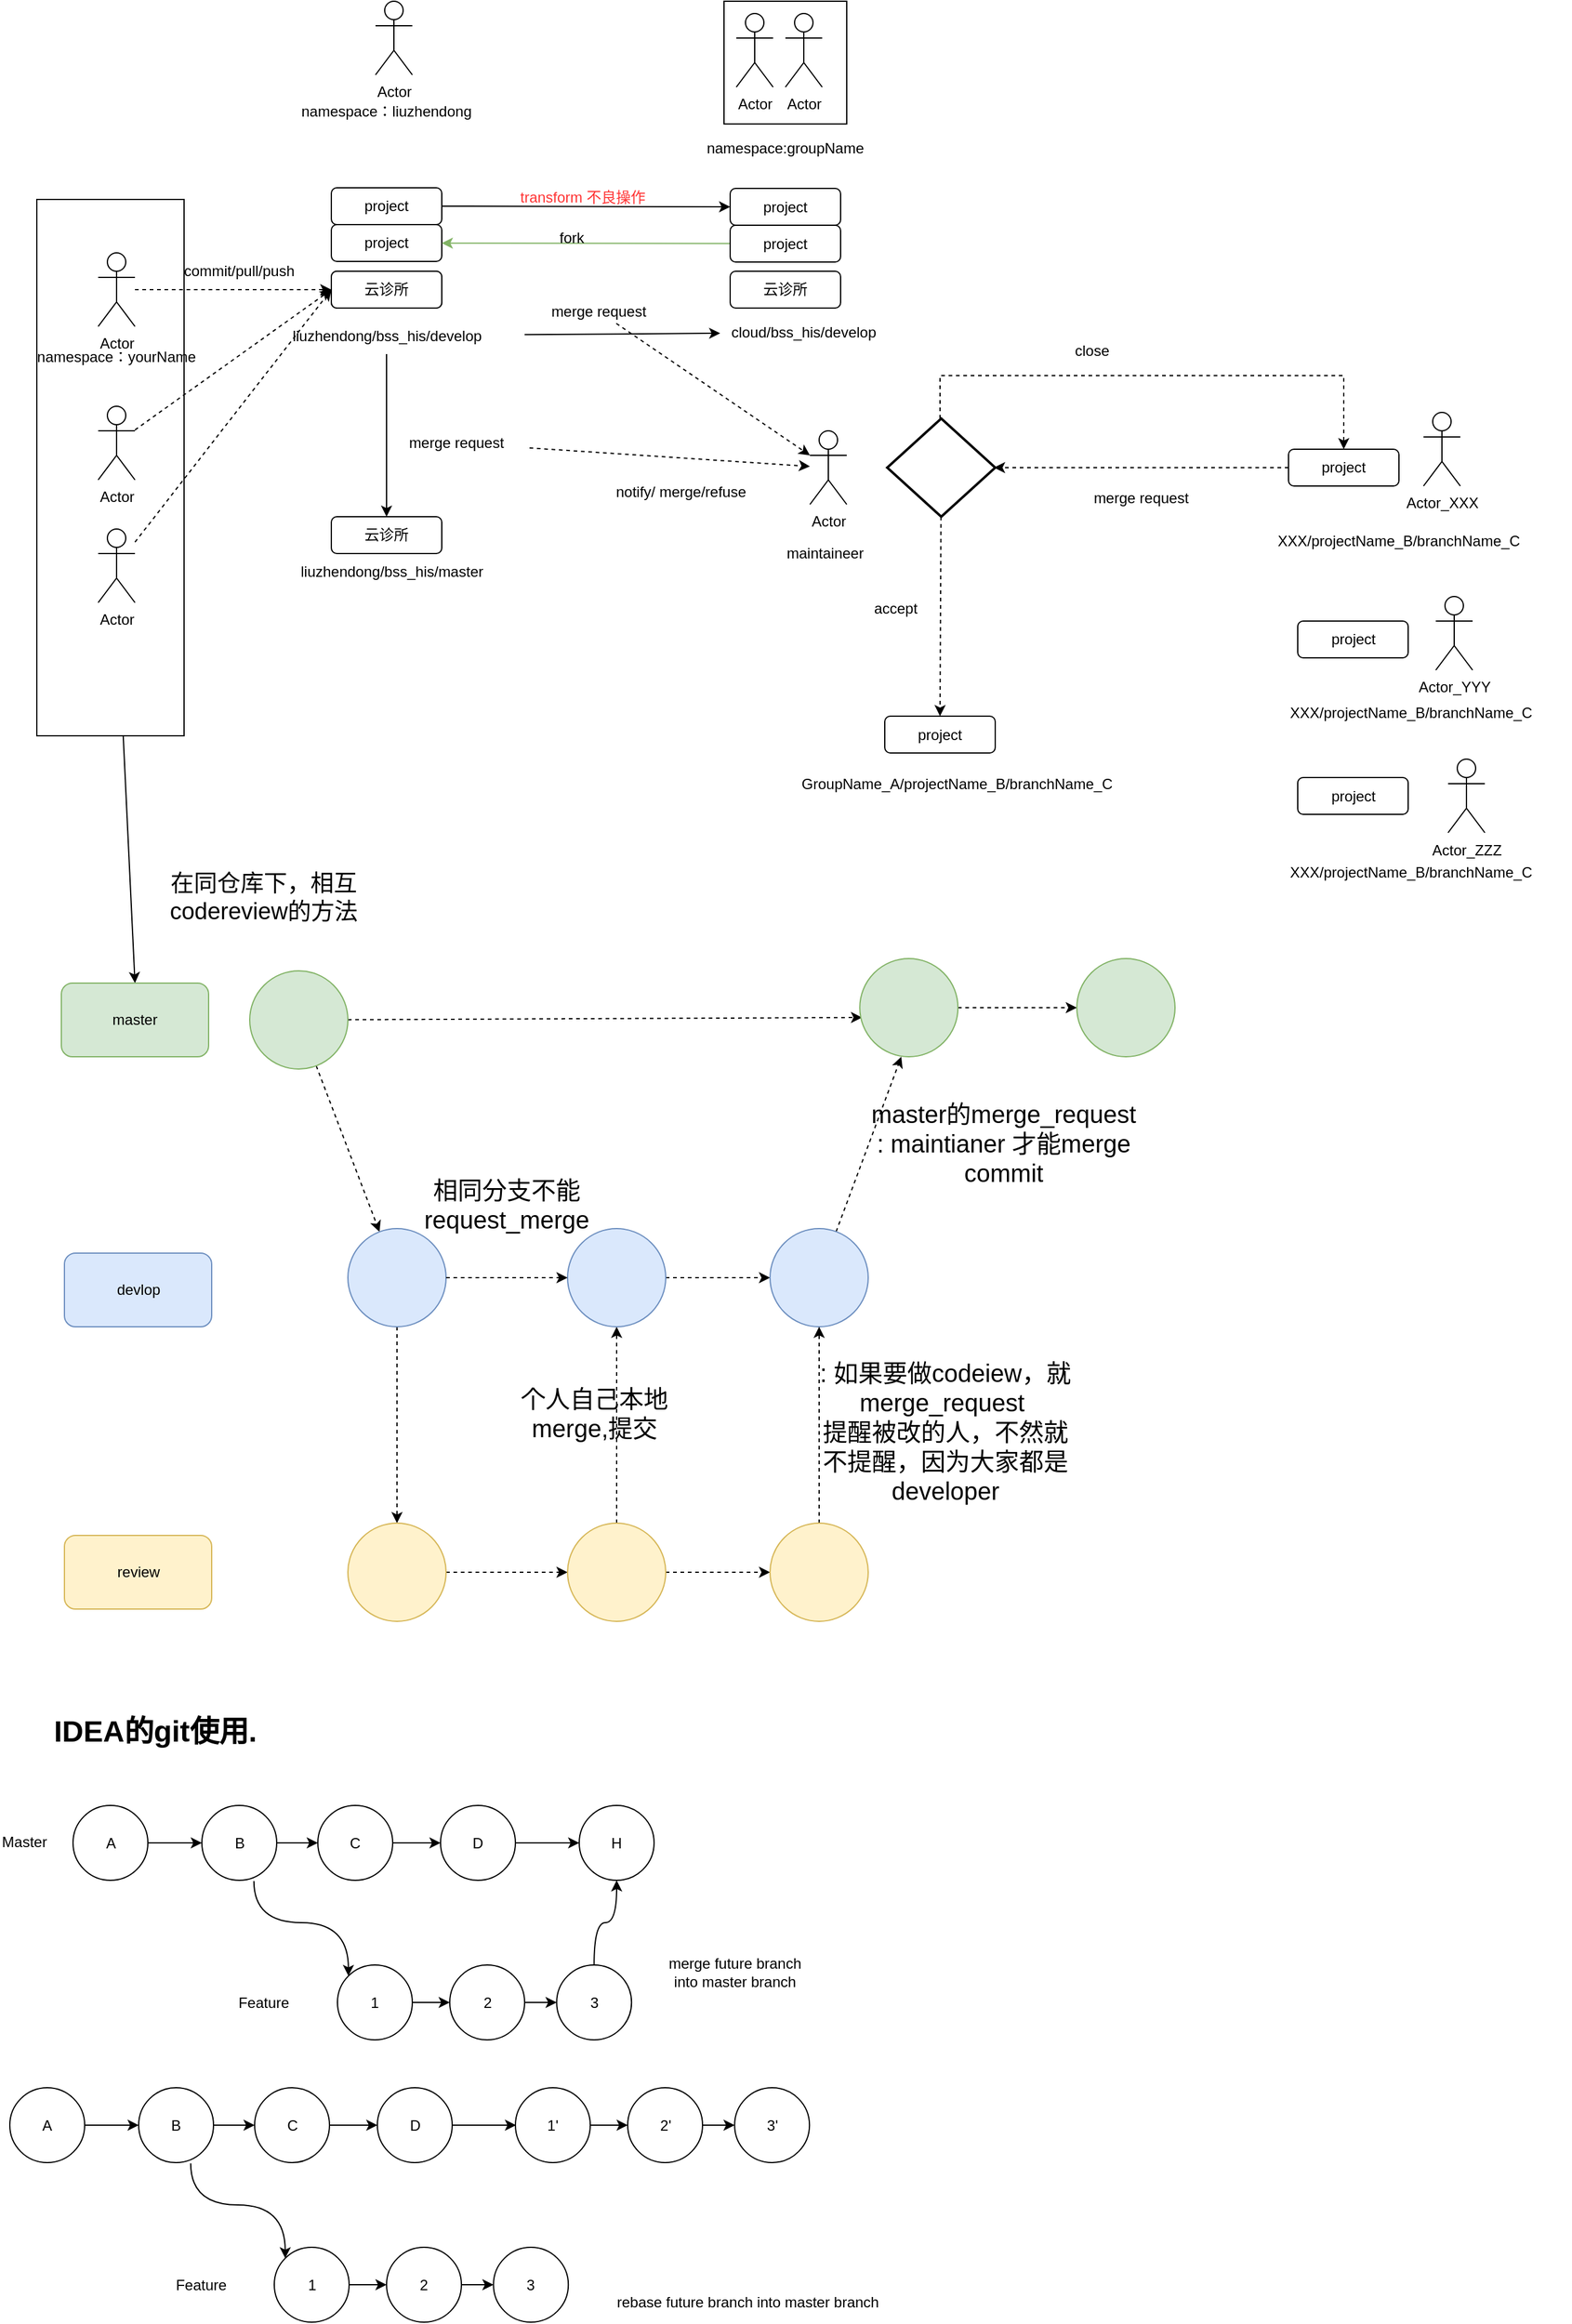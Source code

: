 <mxfile version="13.6.9" type="device"><diagram id="xVFMPEoR_-S-irZFM-Sv" name="第 1 页"><mxGraphModel dx="1309" dy="593" grid="1" gridSize="10" guides="1" tooltips="1" connect="1" arrows="1" fold="1" page="1" pageScale="1" pageWidth="827" pageHeight="1169" math="0" shadow="0"><root><mxCell id="0"/><mxCell id="1" parent="0"/><mxCell id="zqrVRuwV2aggGjZLllKe-137" style="edgeStyle=none;rounded=0;orthogonalLoop=1;jettySize=auto;html=1;entryX=0.5;entryY=0;entryDx=0;entryDy=0;sourcePerimeterSpacing=0;strokeWidth=1;" parent="1" source="zqrVRuwV2aggGjZLllKe-136" target="zqrVRuwV2aggGjZLllKe-96" edge="1"><mxGeometry relative="1" as="geometry"/></mxCell><mxCell id="zqrVRuwV2aggGjZLllKe-136" value="" style="rounded=0;whiteSpace=wrap;html=1;" parent="1" vertex="1"><mxGeometry x="50" y="241.5" width="120" height="437" as="geometry"/></mxCell><mxCell id="zqrVRuwV2aggGjZLllKe-55" style="edgeStyle=none;rounded=0;orthogonalLoop=1;jettySize=auto;html=1;entryX=0;entryY=0.5;entryDx=0;entryDy=0;dashed=1;sourcePerimeterSpacing=0;strokeWidth=1;" parent="1" source="zqrVRuwV2aggGjZLllKe-1" target="zqrVRuwV2aggGjZLllKe-33" edge="1"><mxGeometry relative="1" as="geometry"/></mxCell><mxCell id="zqrVRuwV2aggGjZLllKe-1" value="Actor" style="shape=umlActor;verticalLabelPosition=bottom;labelBackgroundColor=#ffffff;verticalAlign=top;html=1;outlineConnect=0;" parent="1" vertex="1"><mxGeometry x="100" y="510" width="30" height="60" as="geometry"/></mxCell><mxCell id="zqrVRuwV2aggGjZLllKe-2" value="" style="whiteSpace=wrap;html=1;aspect=fixed;" parent="1" vertex="1"><mxGeometry x="610" y="80" width="100" height="100" as="geometry"/></mxCell><mxCell id="zqrVRuwV2aggGjZLllKe-3" value="Actor" style="shape=umlActor;verticalLabelPosition=bottom;labelBackgroundColor=#ffffff;verticalAlign=top;html=1;outlineConnect=0;" parent="1" vertex="1"><mxGeometry x="620" y="90" width="30" height="60" as="geometry"/></mxCell><mxCell id="zqrVRuwV2aggGjZLllKe-4" value="Actor" style="shape=umlActor;verticalLabelPosition=bottom;labelBackgroundColor=#ffffff;verticalAlign=top;html=1;outlineConnect=0;" parent="1" vertex="1"><mxGeometry x="660" y="90" width="30" height="60" as="geometry"/></mxCell><mxCell id="zqrVRuwV2aggGjZLllKe-9" value="namespace：yourName" style="text;html=1;strokeColor=none;fillColor=none;align=center;verticalAlign=middle;whiteSpace=wrap;rounded=0;" parent="1" vertex="1"><mxGeometry x="40" y="360" width="150" height="20" as="geometry"/></mxCell><mxCell id="zqrVRuwV2aggGjZLllKe-10" value="namespace:groupName" style="text;html=1;strokeColor=none;fillColor=none;align=center;verticalAlign=middle;whiteSpace=wrap;rounded=0;" parent="1" vertex="1"><mxGeometry x="585" y="190" width="150" height="20" as="geometry"/></mxCell><mxCell id="zqrVRuwV2aggGjZLllKe-36" style="edgeStyle=none;rounded=0;orthogonalLoop=1;jettySize=auto;html=1;entryX=0.5;entryY=0;entryDx=0;entryDy=0;" parent="1" source="zqrVRuwV2aggGjZLllKe-11" target="zqrVRuwV2aggGjZLllKe-35" edge="1"><mxGeometry relative="1" as="geometry"/></mxCell><mxCell id="zqrVRuwV2aggGjZLllKe-37" style="edgeStyle=none;rounded=0;orthogonalLoop=1;jettySize=auto;html=1;" parent="1" source="zqrVRuwV2aggGjZLllKe-11" target="zqrVRuwV2aggGjZLllKe-28" edge="1"><mxGeometry relative="1" as="geometry"/></mxCell><mxCell id="zqrVRuwV2aggGjZLllKe-11" value="liuzhendong/bss_his/develop" style="text;html=1;strokeColor=none;fillColor=none;align=center;verticalAlign=middle;whiteSpace=wrap;rounded=0;" parent="1" vertex="1"><mxGeometry x="222.5" y="337.5" width="225" height="30" as="geometry"/></mxCell><mxCell id="zqrVRuwV2aggGjZLllKe-12" value="project" style="rounded=1;whiteSpace=wrap;html=1;" parent="1" vertex="1"><mxGeometry x="290" y="232" width="90" height="30" as="geometry"/></mxCell><mxCell id="zqrVRuwV2aggGjZLllKe-13" value="project" style="rounded=1;whiteSpace=wrap;html=1;" parent="1" vertex="1"><mxGeometry x="290" y="262" width="90" height="30" as="geometry"/></mxCell><mxCell id="zqrVRuwV2aggGjZLllKe-14" value="Actor" style="shape=umlActor;verticalLabelPosition=bottom;labelBackgroundColor=#ffffff;verticalAlign=top;html=1;outlineConnect=0;" parent="1" vertex="1"><mxGeometry x="680" y="430" width="30" height="60" as="geometry"/></mxCell><mxCell id="zqrVRuwV2aggGjZLllKe-18" value="云诊所" style="rounded=1;whiteSpace=wrap;html=1;" parent="1" vertex="1"><mxGeometry x="290" y="300" width="90" height="30" as="geometry"/></mxCell><mxCell id="zqrVRuwV2aggGjZLllKe-26" value="commit/pull/push" style="text;html=1;strokeColor=none;fillColor=none;align=center;verticalAlign=middle;whiteSpace=wrap;rounded=0;" parent="1" vertex="1"><mxGeometry x="160" y="285" width="110" height="30" as="geometry"/></mxCell><mxCell id="zqrVRuwV2aggGjZLllKe-27" value="云诊所" style="rounded=1;whiteSpace=wrap;html=1;" parent="1" vertex="1"><mxGeometry x="615" y="300" width="90" height="30" as="geometry"/></mxCell><mxCell id="zqrVRuwV2aggGjZLllKe-28" value="cloud/bss_his/develop" style="text;html=1;strokeColor=none;fillColor=none;align=center;verticalAlign=middle;whiteSpace=wrap;rounded=0;" parent="1" vertex="1"><mxGeometry x="606.88" y="335" width="136.25" height="30" as="geometry"/></mxCell><mxCell id="zqrVRuwV2aggGjZLllKe-29" value="Actor" style="shape=umlActor;verticalLabelPosition=bottom;labelBackgroundColor=#ffffff;verticalAlign=top;html=1;outlineConnect=0;" parent="1" vertex="1"><mxGeometry x="326" y="80" width="30" height="60" as="geometry"/></mxCell><mxCell id="zqrVRuwV2aggGjZLllKe-30" value="namespace：liuzhendong" style="text;html=1;strokeColor=none;fillColor=none;align=center;verticalAlign=middle;whiteSpace=wrap;rounded=0;" parent="1" vertex="1"><mxGeometry x="260" y="160" width="150" height="20" as="geometry"/></mxCell><mxCell id="zqrVRuwV2aggGjZLllKe-134" style="edgeStyle=none;rounded=0;orthogonalLoop=1;jettySize=auto;html=1;sourcePerimeterSpacing=0;strokeWidth=1;fillColor=#d5e8d4;strokeColor=#82b366;" parent="1" source="zqrVRuwV2aggGjZLllKe-31" target="zqrVRuwV2aggGjZLllKe-13" edge="1"><mxGeometry relative="1" as="geometry"/></mxCell><mxCell id="zqrVRuwV2aggGjZLllKe-31" value="project" style="rounded=1;whiteSpace=wrap;html=1;" parent="1" vertex="1"><mxGeometry x="615" y="262.5" width="90" height="30" as="geometry"/></mxCell><mxCell id="zqrVRuwV2aggGjZLllKe-32" value="project" style="rounded=1;whiteSpace=wrap;html=1;" parent="1" vertex="1"><mxGeometry x="615" y="232.5" width="90" height="30" as="geometry"/></mxCell><mxCell id="zqrVRuwV2aggGjZLllKe-43" style="edgeStyle=none;rounded=0;orthogonalLoop=1;jettySize=auto;html=1;entryX=0;entryY=0.5;entryDx=0;entryDy=0;exitX=1;exitY=0.5;exitDx=0;exitDy=0;" parent="1" source="zqrVRuwV2aggGjZLllKe-12" target="zqrVRuwV2aggGjZLllKe-32" edge="1"><mxGeometry relative="1" as="geometry"/></mxCell><mxCell id="zqrVRuwV2aggGjZLllKe-33" value="云诊所" style="rounded=1;whiteSpace=wrap;html=1;" parent="1" vertex="1"><mxGeometry x="290" y="300" width="90" height="30" as="geometry"/></mxCell><mxCell id="zqrVRuwV2aggGjZLllKe-34" value="liuzhendong/bss_his/master" style="text;html=1;strokeColor=none;fillColor=none;align=center;verticalAlign=middle;whiteSpace=wrap;rounded=0;" parent="1" vertex="1"><mxGeometry x="226.5" y="530" width="225" height="30" as="geometry"/></mxCell><mxCell id="zqrVRuwV2aggGjZLllKe-35" value="云诊所" style="rounded=1;whiteSpace=wrap;html=1;" parent="1" vertex="1"><mxGeometry x="290" y="500" width="90" height="30" as="geometry"/></mxCell><mxCell id="zqrVRuwV2aggGjZLllKe-47" style="edgeStyle=none;rounded=0;orthogonalLoop=1;jettySize=auto;html=1;dashed=1;" parent="1" source="zqrVRuwV2aggGjZLllKe-38" target="zqrVRuwV2aggGjZLllKe-14" edge="1"><mxGeometry relative="1" as="geometry"/></mxCell><mxCell id="zqrVRuwV2aggGjZLllKe-38" value="merge request" style="text;html=1;strokeColor=none;fillColor=none;align=center;verticalAlign=middle;whiteSpace=wrap;rounded=0;" parent="1" vertex="1"><mxGeometry x="331.5" y="430" width="120" height="20" as="geometry"/></mxCell><mxCell id="zqrVRuwV2aggGjZLllKe-48" style="edgeStyle=none;rounded=0;orthogonalLoop=1;jettySize=auto;html=1;entryX=0;entryY=0.333;entryDx=0;entryDy=0;entryPerimeter=0;dashed=1;strokeWidth=1;sourcePerimeterSpacing=0;" parent="1" source="zqrVRuwV2aggGjZLllKe-39" target="zqrVRuwV2aggGjZLllKe-14" edge="1"><mxGeometry relative="1" as="geometry"/></mxCell><mxCell id="zqrVRuwV2aggGjZLllKe-39" value="merge request" style="text;html=1;strokeColor=none;fillColor=none;align=center;verticalAlign=middle;whiteSpace=wrap;rounded=0;" parent="1" vertex="1"><mxGeometry x="447.5" y="322.5" width="120" height="20" as="geometry"/></mxCell><mxCell id="zqrVRuwV2aggGjZLllKe-42" value="fork" style="text;html=1;strokeColor=none;fillColor=none;align=center;verticalAlign=middle;whiteSpace=wrap;rounded=0;" parent="1" vertex="1"><mxGeometry x="452" y="262.5" width="68" height="20" as="geometry"/></mxCell><mxCell id="zqrVRuwV2aggGjZLllKe-44" value="&lt;font color=&quot;#ff3333&quot;&gt;transform 不良操作&lt;/font&gt;" style="text;html=1;strokeColor=none;fillColor=none;align=center;verticalAlign=middle;whiteSpace=wrap;rounded=0;" parent="1" vertex="1"><mxGeometry x="440" y="230" width="110" height="20" as="geometry"/></mxCell><mxCell id="zqrVRuwV2aggGjZLllKe-49" value="notify/ merge/refuse" style="text;html=1;strokeColor=none;fillColor=none;align=center;verticalAlign=middle;whiteSpace=wrap;rounded=0;" parent="1" vertex="1"><mxGeometry x="510" y="470" width="130" height="20" as="geometry"/></mxCell><mxCell id="zqrVRuwV2aggGjZLllKe-53" style="edgeStyle=none;rounded=0;orthogonalLoop=1;jettySize=auto;html=1;entryX=0;entryY=0.5;entryDx=0;entryDy=0;dashed=1;sourcePerimeterSpacing=0;strokeWidth=1;" parent="1" source="zqrVRuwV2aggGjZLllKe-51" target="zqrVRuwV2aggGjZLllKe-33" edge="1"><mxGeometry relative="1" as="geometry"/></mxCell><mxCell id="zqrVRuwV2aggGjZLllKe-51" value="Actor" style="shape=umlActor;verticalLabelPosition=bottom;labelBackgroundColor=#ffffff;verticalAlign=top;html=1;outlineConnect=0;" parent="1" vertex="1"><mxGeometry x="100" y="285" width="30" height="60" as="geometry"/></mxCell><mxCell id="zqrVRuwV2aggGjZLllKe-54" style="edgeStyle=none;rounded=0;orthogonalLoop=1;jettySize=auto;html=1;entryX=0;entryY=0.5;entryDx=0;entryDy=0;dashed=1;sourcePerimeterSpacing=0;strokeWidth=1;" parent="1" source="zqrVRuwV2aggGjZLllKe-52" target="zqrVRuwV2aggGjZLllKe-33" edge="1"><mxGeometry relative="1" as="geometry"/></mxCell><mxCell id="zqrVRuwV2aggGjZLllKe-52" value="Actor" style="shape=umlActor;verticalLabelPosition=bottom;labelBackgroundColor=#ffffff;verticalAlign=top;html=1;outlineConnect=0;" parent="1" vertex="1"><mxGeometry x="100" y="410" width="30" height="60" as="geometry"/></mxCell><mxCell id="zqrVRuwV2aggGjZLllKe-58" value="maintaineer" style="text;html=1;strokeColor=none;fillColor=none;align=center;verticalAlign=middle;whiteSpace=wrap;rounded=0;" parent="1" vertex="1"><mxGeometry x="650" y="520" width="85" height="20" as="geometry"/></mxCell><mxCell id="zqrVRuwV2aggGjZLllKe-70" value="project" style="rounded=1;whiteSpace=wrap;html=1;" parent="1" vertex="1"><mxGeometry x="741" y="662.5" width="90" height="30" as="geometry"/></mxCell><mxCell id="zqrVRuwV2aggGjZLllKe-71" value="Actor_ZZZ" style="shape=umlActor;verticalLabelPosition=bottom;labelBackgroundColor=#ffffff;verticalAlign=top;html=1;outlineConnect=0;" parent="1" vertex="1"><mxGeometry x="1200" y="697.5" width="30" height="60" as="geometry"/></mxCell><mxCell id="zqrVRuwV2aggGjZLllKe-72" value="Actor_XXX" style="shape=umlActor;verticalLabelPosition=bottom;labelBackgroundColor=#ffffff;verticalAlign=top;html=1;outlineConnect=0;" parent="1" vertex="1"><mxGeometry x="1180" y="415" width="30" height="60" as="geometry"/></mxCell><mxCell id="zqrVRuwV2aggGjZLllKe-73" value="Actor_YYY" style="shape=umlActor;verticalLabelPosition=bottom;labelBackgroundColor=#ffffff;verticalAlign=top;html=1;outlineConnect=0;" parent="1" vertex="1"><mxGeometry x="1190" y="565" width="30" height="60" as="geometry"/></mxCell><mxCell id="zqrVRuwV2aggGjZLllKe-74" value="GroupName_A/projectName_B/branchName_C" style="text;html=1;strokeColor=none;fillColor=none;align=center;verticalAlign=middle;whiteSpace=wrap;rounded=0;" parent="1" vertex="1"><mxGeometry x="670" y="692.5" width="260" height="50" as="geometry"/></mxCell><mxCell id="zqrVRuwV2aggGjZLllKe-75" value="XXX/projectName_B/branchName_C" style="text;html=1;strokeColor=none;fillColor=none;align=center;verticalAlign=middle;whiteSpace=wrap;rounded=0;" parent="1" vertex="1"><mxGeometry x="1030" y="495" width="260" height="50" as="geometry"/></mxCell><mxCell id="zqrVRuwV2aggGjZLllKe-76" value="XXX/projectName_B/branchName_C" style="text;html=1;strokeColor=none;fillColor=none;align=center;verticalAlign=middle;whiteSpace=wrap;rounded=0;" parent="1" vertex="1"><mxGeometry x="1040" y="635" width="260" height="50" as="geometry"/></mxCell><mxCell id="zqrVRuwV2aggGjZLllKe-77" value="XXX/projectName_B/branchName_C" style="text;html=1;strokeColor=none;fillColor=none;align=center;verticalAlign=middle;whiteSpace=wrap;rounded=0;" parent="1" vertex="1"><mxGeometry x="1040" y="765" width="260" height="50" as="geometry"/></mxCell><mxCell id="zqrVRuwV2aggGjZLllKe-83" style="edgeStyle=none;rounded=0;orthogonalLoop=1;jettySize=auto;html=1;dashed=1;sourcePerimeterSpacing=0;strokeWidth=1;" parent="1" source="zqrVRuwV2aggGjZLllKe-79" edge="1"><mxGeometry relative="1" as="geometry"><mxPoint x="830" y="460" as="targetPoint"/></mxGeometry></mxCell><mxCell id="zqrVRuwV2aggGjZLllKe-79" value="project" style="rounded=1;whiteSpace=wrap;html=1;" parent="1" vertex="1"><mxGeometry x="1070" y="445" width="90" height="30" as="geometry"/></mxCell><mxCell id="zqrVRuwV2aggGjZLllKe-80" value="project" style="rounded=1;whiteSpace=wrap;html=1;" parent="1" vertex="1"><mxGeometry x="1077.5" y="585" width="90" height="30" as="geometry"/></mxCell><mxCell id="zqrVRuwV2aggGjZLllKe-81" value="project" style="rounded=1;whiteSpace=wrap;html=1;" parent="1" vertex="1"><mxGeometry x="1077.5" y="712.5" width="90" height="30" as="geometry"/></mxCell><mxCell id="zqrVRuwV2aggGjZLllKe-84" value="merge request" style="text;html=1;strokeColor=none;fillColor=none;align=center;verticalAlign=middle;whiteSpace=wrap;rounded=0;" parent="1" vertex="1"><mxGeometry x="890" y="475" width="120" height="20" as="geometry"/></mxCell><mxCell id="zqrVRuwV2aggGjZLllKe-90" style="edgeStyle=none;rounded=0;orthogonalLoop=1;jettySize=auto;html=1;entryX=0.5;entryY=0;entryDx=0;entryDy=0;dashed=1;sourcePerimeterSpacing=0;strokeWidth=1;" parent="1" source="zqrVRuwV2aggGjZLllKe-89" target="zqrVRuwV2aggGjZLllKe-70" edge="1"><mxGeometry relative="1" as="geometry"/></mxCell><mxCell id="zqrVRuwV2aggGjZLllKe-92" style="edgeStyle=orthogonalEdgeStyle;rounded=0;orthogonalLoop=1;jettySize=auto;html=1;dashed=1;sourcePerimeterSpacing=0;strokeWidth=1;entryX=0.5;entryY=0;entryDx=0;entryDy=0;" parent="1" source="zqrVRuwV2aggGjZLllKe-89" target="zqrVRuwV2aggGjZLllKe-79" edge="1"><mxGeometry relative="1" as="geometry"><mxPoint x="900" y="335" as="targetPoint"/><Array as="points"><mxPoint x="786" y="385"/><mxPoint x="1115" y="385"/></Array></mxGeometry></mxCell><mxCell id="zqrVRuwV2aggGjZLllKe-89" value="" style="strokeWidth=2;html=1;shape=mxgraph.flowchart.decision;whiteSpace=wrap;" parent="1" vertex="1"><mxGeometry x="743" y="420" width="88" height="80" as="geometry"/></mxCell><mxCell id="zqrVRuwV2aggGjZLllKe-91" value="accept" style="text;html=1;strokeColor=none;fillColor=none;align=center;verticalAlign=middle;whiteSpace=wrap;rounded=0;" parent="1" vertex="1"><mxGeometry x="730" y="565" width="40" height="20" as="geometry"/></mxCell><mxCell id="zqrVRuwV2aggGjZLllKe-93" value="close" style="text;html=1;strokeColor=none;fillColor=none;align=center;verticalAlign=middle;whiteSpace=wrap;rounded=0;" parent="1" vertex="1"><mxGeometry x="890" y="355" width="40" height="20" as="geometry"/></mxCell><mxCell id="zqrVRuwV2aggGjZLllKe-105" style="rounded=0;orthogonalLoop=1;jettySize=auto;html=1;dashed=1;sourcePerimeterSpacing=0;strokeWidth=1;" parent="1" source="zqrVRuwV2aggGjZLllKe-94" target="zqrVRuwV2aggGjZLllKe-95" edge="1"><mxGeometry relative="1" as="geometry"/></mxCell><mxCell id="zqrVRuwV2aggGjZLllKe-122" style="edgeStyle=none;rounded=0;orthogonalLoop=1;jettySize=auto;html=1;entryX=0.023;entryY=0.6;entryDx=0;entryDy=0;entryPerimeter=0;dashed=1;sourcePerimeterSpacing=0;strokeWidth=1;" parent="1" source="zqrVRuwV2aggGjZLllKe-94" target="zqrVRuwV2aggGjZLllKe-100" edge="1"><mxGeometry relative="1" as="geometry"/></mxCell><mxCell id="zqrVRuwV2aggGjZLllKe-94" value="" style="ellipse;whiteSpace=wrap;html=1;aspect=fixed;fillColor=#d5e8d4;strokeColor=#82b366;" parent="1" vertex="1"><mxGeometry x="223.5" y="870" width="80" height="80" as="geometry"/></mxCell><mxCell id="zqrVRuwV2aggGjZLllKe-106" style="edgeStyle=none;rounded=0;orthogonalLoop=1;jettySize=auto;html=1;dashed=1;sourcePerimeterSpacing=0;strokeWidth=1;" parent="1" source="zqrVRuwV2aggGjZLllKe-102" edge="1"><mxGeometry relative="1" as="geometry"><mxPoint x="537.5" y="1120" as="targetPoint"/></mxGeometry></mxCell><mxCell id="zqrVRuwV2aggGjZLllKe-108" style="edgeStyle=none;rounded=0;orthogonalLoop=1;jettySize=auto;html=1;entryX=0.5;entryY=0;entryDx=0;entryDy=0;dashed=1;sourcePerimeterSpacing=0;strokeWidth=1;" parent="1" source="zqrVRuwV2aggGjZLllKe-95" target="zqrVRuwV2aggGjZLllKe-99" edge="1"><mxGeometry relative="1" as="geometry"/></mxCell><mxCell id="zqrVRuwV2aggGjZLllKe-95" value="" style="ellipse;whiteSpace=wrap;html=1;aspect=fixed;fillColor=#dae8fc;strokeColor=#6c8ebf;" parent="1" vertex="1"><mxGeometry x="303.5" y="1080" width="80" height="80" as="geometry"/></mxCell><mxCell id="zqrVRuwV2aggGjZLllKe-96" value="master" style="rounded=1;whiteSpace=wrap;html=1;fillColor=#d5e8d4;strokeColor=#82b366;" parent="1" vertex="1"><mxGeometry x="70" y="880" width="120" height="60" as="geometry"/></mxCell><mxCell id="zqrVRuwV2aggGjZLllKe-97" value="devlop" style="rounded=1;whiteSpace=wrap;html=1;fillColor=#dae8fc;strokeColor=#6c8ebf;" parent="1" vertex="1"><mxGeometry x="72.5" y="1100" width="120" height="60" as="geometry"/></mxCell><mxCell id="zqrVRuwV2aggGjZLllKe-98" value="review" style="rounded=1;whiteSpace=wrap;html=1;fillColor=#fff2cc;strokeColor=#d6b656;" parent="1" vertex="1"><mxGeometry x="72.5" y="1330" width="120" height="60" as="geometry"/></mxCell><mxCell id="zqrVRuwV2aggGjZLllKe-110" style="edgeStyle=none;rounded=0;orthogonalLoop=1;jettySize=auto;html=1;entryX=0;entryY=0.5;entryDx=0;entryDy=0;dashed=1;sourcePerimeterSpacing=0;strokeWidth=1;" parent="1" source="zqrVRuwV2aggGjZLllKe-99" target="zqrVRuwV2aggGjZLllKe-104" edge="1"><mxGeometry relative="1" as="geometry"/></mxCell><mxCell id="zqrVRuwV2aggGjZLllKe-99" value="" style="ellipse;whiteSpace=wrap;html=1;aspect=fixed;fillColor=#fff2cc;strokeColor=#d6b656;" parent="1" vertex="1"><mxGeometry x="303.5" y="1320" width="80" height="80" as="geometry"/></mxCell><mxCell id="zqrVRuwV2aggGjZLllKe-128" style="edgeStyle=none;rounded=0;orthogonalLoop=1;jettySize=auto;html=1;entryX=0;entryY=0.5;entryDx=0;entryDy=0;dashed=1;sourcePerimeterSpacing=0;strokeWidth=1;" parent="1" source="zqrVRuwV2aggGjZLllKe-100" target="zqrVRuwV2aggGjZLllKe-101" edge="1"><mxGeometry relative="1" as="geometry"/></mxCell><mxCell id="zqrVRuwV2aggGjZLllKe-100" value="" style="ellipse;whiteSpace=wrap;html=1;aspect=fixed;fillColor=#d5e8d4;strokeColor=#82b366;" parent="1" vertex="1"><mxGeometry x="720.63" y="860" width="80" height="80" as="geometry"/></mxCell><mxCell id="zqrVRuwV2aggGjZLllKe-101" value="" style="ellipse;whiteSpace=wrap;html=1;aspect=fixed;fillColor=#d5e8d4;strokeColor=#82b366;" parent="1" vertex="1"><mxGeometry x="897.5" y="860" width="80" height="80" as="geometry"/></mxCell><mxCell id="zqrVRuwV2aggGjZLllKe-107" style="edgeStyle=none;rounded=0;orthogonalLoop=1;jettySize=auto;html=1;dashed=1;sourcePerimeterSpacing=0;strokeWidth=1;" parent="1" source="zqrVRuwV2aggGjZLllKe-102" target="zqrVRuwV2aggGjZLllKe-103" edge="1"><mxGeometry relative="1" as="geometry"/></mxCell><mxCell id="zqrVRuwV2aggGjZLllKe-113" style="edgeStyle=none;rounded=0;orthogonalLoop=1;jettySize=auto;html=1;entryX=0.423;entryY=1;entryDx=0;entryDy=0;entryPerimeter=0;dashed=1;sourcePerimeterSpacing=0;strokeWidth=1;" parent="1" source="zqrVRuwV2aggGjZLllKe-103" target="zqrVRuwV2aggGjZLllKe-100" edge="1"><mxGeometry relative="1" as="geometry"/></mxCell><mxCell id="zqrVRuwV2aggGjZLllKe-103" value="" style="ellipse;whiteSpace=wrap;html=1;aspect=fixed;fillColor=#dae8fc;strokeColor=#6c8ebf;" parent="1" vertex="1"><mxGeometry x="647.5" y="1080" width="80" height="80" as="geometry"/></mxCell><mxCell id="zqrVRuwV2aggGjZLllKe-114" style="edgeStyle=none;rounded=0;orthogonalLoop=1;jettySize=auto;html=1;entryX=0.5;entryY=1;entryDx=0;entryDy=0;dashed=1;sourcePerimeterSpacing=0;strokeWidth=1;" parent="1" source="zqrVRuwV2aggGjZLllKe-104" target="zqrVRuwV2aggGjZLllKe-102" edge="1"><mxGeometry relative="1" as="geometry"/></mxCell><mxCell id="zqrVRuwV2aggGjZLllKe-130" style="edgeStyle=none;rounded=0;orthogonalLoop=1;jettySize=auto;html=1;entryX=0;entryY=0.5;entryDx=0;entryDy=0;dashed=1;sourcePerimeterSpacing=0;strokeWidth=1;" parent="1" source="zqrVRuwV2aggGjZLllKe-104" target="zqrVRuwV2aggGjZLllKe-129" edge="1"><mxGeometry relative="1" as="geometry"/></mxCell><mxCell id="zqrVRuwV2aggGjZLllKe-104" value="" style="ellipse;whiteSpace=wrap;html=1;aspect=fixed;fillColor=#fff2cc;strokeColor=#d6b656;" parent="1" vertex="1"><mxGeometry x="482.5" y="1320" width="80" height="80" as="geometry"/></mxCell><mxCell id="zqrVRuwV2aggGjZLllKe-102" value="" style="ellipse;whiteSpace=wrap;html=1;aspect=fixed;fillColor=#dae8fc;strokeColor=#6c8ebf;" parent="1" vertex="1"><mxGeometry x="482.5" y="1080" width="80" height="80" as="geometry"/></mxCell><mxCell id="zqrVRuwV2aggGjZLllKe-112" style="edgeStyle=none;rounded=0;orthogonalLoop=1;jettySize=auto;html=1;dashed=1;sourcePerimeterSpacing=0;strokeWidth=1;" parent="1" source="zqrVRuwV2aggGjZLllKe-95" target="zqrVRuwV2aggGjZLllKe-102" edge="1"><mxGeometry relative="1" as="geometry"><mxPoint x="537.5" y="1120" as="targetPoint"/><mxPoint x="383.5" y="1120" as="sourcePoint"/></mxGeometry></mxCell><mxCell id="zqrVRuwV2aggGjZLllKe-120" value="&lt;font style=&quot;font-size: 20px&quot;&gt;: 如果要做codeiew，就merge_request&amp;nbsp;&lt;br&gt;提醒被改的人，不然就不提醒，因为大家都是developer&lt;/font&gt;" style="text;html=1;strokeColor=none;fillColor=none;align=center;verticalAlign=middle;whiteSpace=wrap;rounded=0;" parent="1" vertex="1"><mxGeometry x="682.5" y="1210" width="215" height="70" as="geometry"/></mxCell><mxCell id="zqrVRuwV2aggGjZLllKe-121" value="&lt;font style=&quot;font-size: 20px&quot;&gt;master的merge_request : maintianer 才能merge commit&lt;/font&gt;" style="text;html=1;strokeColor=none;fillColor=none;align=center;verticalAlign=middle;whiteSpace=wrap;rounded=0;" parent="1" vertex="1"><mxGeometry x="727.5" y="960" width="220" height="100" as="geometry"/></mxCell><mxCell id="zqrVRuwV2aggGjZLllKe-123" value="&lt;font style=&quot;font-size: 20px&quot;&gt;个人自己本地merge,提交&lt;/font&gt;" style="text;html=1;strokeColor=none;fillColor=none;align=center;verticalAlign=middle;whiteSpace=wrap;rounded=0;" parent="1" vertex="1"><mxGeometry x="423.88" y="1220" width="160.5" height="20" as="geometry"/></mxCell><mxCell id="zqrVRuwV2aggGjZLllKe-126" value="&lt;font style=&quot;font-size: 20px&quot;&gt;相同分支不能request_merge&lt;/font&gt;" style="text;html=1;strokeColor=none;fillColor=none;align=center;verticalAlign=middle;whiteSpace=wrap;rounded=0;" parent="1" vertex="1"><mxGeometry x="412.5" y="1050" width="40" height="20" as="geometry"/></mxCell><mxCell id="zqrVRuwV2aggGjZLllKe-131" style="edgeStyle=none;rounded=0;orthogonalLoop=1;jettySize=auto;html=1;entryX=0.5;entryY=1;entryDx=0;entryDy=0;dashed=1;sourcePerimeterSpacing=0;strokeWidth=1;" parent="1" source="zqrVRuwV2aggGjZLllKe-129" target="zqrVRuwV2aggGjZLllKe-103" edge="1"><mxGeometry relative="1" as="geometry"/></mxCell><mxCell id="zqrVRuwV2aggGjZLllKe-129" value="" style="ellipse;whiteSpace=wrap;html=1;aspect=fixed;fillColor=#fff2cc;strokeColor=#d6b656;" parent="1" vertex="1"><mxGeometry x="647.5" y="1320" width="80" height="80" as="geometry"/></mxCell><mxCell id="zqrVRuwV2aggGjZLllKe-138" value="&lt;font style=&quot;font-size: 19px&quot;&gt;在同仓库下，相互codereview的方法&lt;/font&gt;" style="text;html=1;strokeColor=none;fillColor=none;align=center;verticalAlign=middle;whiteSpace=wrap;rounded=0;" parent="1" vertex="1"><mxGeometry x="130" y="780" width="210" height="60" as="geometry"/></mxCell><mxCell id="baoKlr9xUIgw45Eez_kL-1" value="&lt;h1&gt;IDEA的git使用.&lt;/h1&gt;&lt;div&gt;&lt;br&gt;&lt;/div&gt;&lt;div&gt;&lt;br&gt;&lt;/div&gt;&lt;div&gt;&lt;br&gt;&lt;/div&gt;" style="text;html=1;strokeColor=none;fillColor=none;spacing=5;spacingTop=-20;whiteSpace=wrap;overflow=hidden;rounded=0;fontColor=#000000;" parent="1" vertex="1"><mxGeometry x="59" y="1470" width="211" height="60" as="geometry"/></mxCell><mxCell id="baoKlr9xUIgw45Eez_kL-11" style="edgeStyle=orthogonalEdgeStyle;rounded=0;orthogonalLoop=1;jettySize=auto;html=1;entryX=0;entryY=0.5;entryDx=0;entryDy=0;fontColor=#000000;" parent="1" source="baoKlr9xUIgw45Eez_kL-4" target="baoKlr9xUIgw45Eez_kL-5" edge="1"><mxGeometry relative="1" as="geometry"/></mxCell><mxCell id="baoKlr9xUIgw45Eez_kL-4" value="A" style="ellipse;whiteSpace=wrap;html=1;aspect=fixed;fontColor=#000000;" parent="1" vertex="1"><mxGeometry x="79.5" y="1550" width="61" height="61" as="geometry"/></mxCell><mxCell id="baoKlr9xUIgw45Eez_kL-12" style="edgeStyle=orthogonalEdgeStyle;rounded=0;orthogonalLoop=1;jettySize=auto;html=1;entryX=0;entryY=0.5;entryDx=0;entryDy=0;fontColor=#000000;" parent="1" source="baoKlr9xUIgw45Eez_kL-5" target="baoKlr9xUIgw45Eez_kL-6" edge="1"><mxGeometry relative="1" as="geometry"/></mxCell><mxCell id="baoKlr9xUIgw45Eez_kL-5" value="B" style="ellipse;whiteSpace=wrap;html=1;aspect=fixed;fontColor=#000000;" parent="1" vertex="1"><mxGeometry x="184.5" y="1550" width="61" height="61" as="geometry"/></mxCell><mxCell id="baoKlr9xUIgw45Eez_kL-13" style="edgeStyle=orthogonalEdgeStyle;rounded=0;orthogonalLoop=1;jettySize=auto;html=1;entryX=0;entryY=0.5;entryDx=0;entryDy=0;fontColor=#000000;" parent="1" source="baoKlr9xUIgw45Eez_kL-6" target="baoKlr9xUIgw45Eez_kL-7" edge="1"><mxGeometry relative="1" as="geometry"/></mxCell><mxCell id="baoKlr9xUIgw45Eez_kL-6" value="C" style="ellipse;whiteSpace=wrap;html=1;aspect=fixed;fontColor=#000000;" parent="1" vertex="1"><mxGeometry x="279" y="1550" width="61" height="61" as="geometry"/></mxCell><mxCell id="baoKlr9xUIgw45Eez_kL-14" style="edgeStyle=orthogonalEdgeStyle;rounded=0;orthogonalLoop=1;jettySize=auto;html=1;exitX=0.695;exitY=1.011;exitDx=0;exitDy=0;entryX=0;entryY=0;entryDx=0;entryDy=0;fontColor=#000000;curved=1;exitPerimeter=0;" parent="1" source="baoKlr9xUIgw45Eez_kL-5" target="baoKlr9xUIgw45Eez_kL-8" edge="1"><mxGeometry relative="1" as="geometry"/></mxCell><mxCell id="baoKlr9xUIgw45Eez_kL-18" style="edgeStyle=orthogonalEdgeStyle;curved=1;rounded=0;orthogonalLoop=1;jettySize=auto;html=1;entryX=0;entryY=0.5;entryDx=0;entryDy=0;fontColor=#000000;" parent="1" source="baoKlr9xUIgw45Eez_kL-7" target="baoKlr9xUIgw45Eez_kL-17" edge="1"><mxGeometry relative="1" as="geometry"/></mxCell><mxCell id="baoKlr9xUIgw45Eez_kL-7" value="D" style="ellipse;whiteSpace=wrap;html=1;aspect=fixed;fontColor=#000000;" parent="1" vertex="1"><mxGeometry x="379" y="1550" width="61" height="61" as="geometry"/></mxCell><mxCell id="baoKlr9xUIgw45Eez_kL-15" style="edgeStyle=orthogonalEdgeStyle;curved=1;rounded=0;orthogonalLoop=1;jettySize=auto;html=1;fontColor=#000000;" parent="1" source="baoKlr9xUIgw45Eez_kL-8" target="baoKlr9xUIgw45Eez_kL-9" edge="1"><mxGeometry relative="1" as="geometry"/></mxCell><mxCell id="baoKlr9xUIgw45Eez_kL-8" value="1" style="ellipse;whiteSpace=wrap;html=1;aspect=fixed;fontColor=#000000;" parent="1" vertex="1"><mxGeometry x="295" y="1680" width="61" height="61" as="geometry"/></mxCell><mxCell id="baoKlr9xUIgw45Eez_kL-16" style="edgeStyle=orthogonalEdgeStyle;curved=1;rounded=0;orthogonalLoop=1;jettySize=auto;html=1;entryX=0;entryY=0.5;entryDx=0;entryDy=0;fontColor=#000000;" parent="1" source="baoKlr9xUIgw45Eez_kL-9" target="baoKlr9xUIgw45Eez_kL-10" edge="1"><mxGeometry relative="1" as="geometry"/></mxCell><mxCell id="baoKlr9xUIgw45Eez_kL-9" value="2" style="ellipse;whiteSpace=wrap;html=1;aspect=fixed;fontColor=#000000;" parent="1" vertex="1"><mxGeometry x="386.5" y="1680" width="61" height="61" as="geometry"/></mxCell><mxCell id="baoKlr9xUIgw45Eez_kL-19" style="edgeStyle=orthogonalEdgeStyle;curved=1;rounded=0;orthogonalLoop=1;jettySize=auto;html=1;entryX=0.5;entryY=1;entryDx=0;entryDy=0;fontColor=#000000;" parent="1" source="baoKlr9xUIgw45Eez_kL-10" target="baoKlr9xUIgw45Eez_kL-17" edge="1"><mxGeometry relative="1" as="geometry"/></mxCell><mxCell id="baoKlr9xUIgw45Eez_kL-10" value="3" style="ellipse;whiteSpace=wrap;html=1;aspect=fixed;fontColor=#000000;" parent="1" vertex="1"><mxGeometry x="473.63" y="1680" width="61" height="61" as="geometry"/></mxCell><mxCell id="baoKlr9xUIgw45Eez_kL-17" value="H" style="ellipse;whiteSpace=wrap;html=1;aspect=fixed;fontColor=#000000;" parent="1" vertex="1"><mxGeometry x="492" y="1550" width="61" height="61" as="geometry"/></mxCell><mxCell id="baoKlr9xUIgw45Eez_kL-20" value="Master" style="text;html=1;strokeColor=none;fillColor=none;align=center;verticalAlign=middle;whiteSpace=wrap;rounded=0;fontColor=#000000;" parent="1" vertex="1"><mxGeometry x="20" y="1570" width="40" height="20" as="geometry"/></mxCell><mxCell id="baoKlr9xUIgw45Eez_kL-21" value="Feature" style="text;html=1;strokeColor=none;fillColor=none;align=center;verticalAlign=middle;whiteSpace=wrap;rounded=0;fontColor=#000000;" parent="1" vertex="1"><mxGeometry x="215" y="1700.5" width="40" height="20" as="geometry"/></mxCell><mxCell id="baoKlr9xUIgw45Eez_kL-23" value="merge future branch into master branch" style="text;html=1;strokeColor=none;fillColor=none;align=center;verticalAlign=middle;whiteSpace=wrap;rounded=0;fontColor=#000000;" parent="1" vertex="1"><mxGeometry x="562.5" y="1670.5" width="112" height="30" as="geometry"/></mxCell><mxCell id="baoKlr9xUIgw45Eez_kL-24" style="edgeStyle=orthogonalEdgeStyle;rounded=0;orthogonalLoop=1;jettySize=auto;html=1;entryX=0;entryY=0.5;entryDx=0;entryDy=0;fontColor=#000000;" parent="1" source="baoKlr9xUIgw45Eez_kL-25" target="baoKlr9xUIgw45Eez_kL-27" edge="1"><mxGeometry relative="1" as="geometry"/></mxCell><mxCell id="baoKlr9xUIgw45Eez_kL-25" value="A" style="ellipse;whiteSpace=wrap;html=1;aspect=fixed;fontColor=#000000;" parent="1" vertex="1"><mxGeometry x="28" y="1780" width="61" height="61" as="geometry"/></mxCell><mxCell id="baoKlr9xUIgw45Eez_kL-26" style="edgeStyle=orthogonalEdgeStyle;rounded=0;orthogonalLoop=1;jettySize=auto;html=1;entryX=0;entryY=0.5;entryDx=0;entryDy=0;fontColor=#000000;" parent="1" source="baoKlr9xUIgw45Eez_kL-27" target="baoKlr9xUIgw45Eez_kL-29" edge="1"><mxGeometry relative="1" as="geometry"/></mxCell><mxCell id="baoKlr9xUIgw45Eez_kL-27" value="B" style="ellipse;whiteSpace=wrap;html=1;aspect=fixed;fontColor=#000000;" parent="1" vertex="1"><mxGeometry x="133" y="1780" width="61" height="61" as="geometry"/></mxCell><mxCell id="baoKlr9xUIgw45Eez_kL-28" style="edgeStyle=orthogonalEdgeStyle;rounded=0;orthogonalLoop=1;jettySize=auto;html=1;entryX=0;entryY=0.5;entryDx=0;entryDy=0;fontColor=#000000;" parent="1" source="baoKlr9xUIgw45Eez_kL-29" target="baoKlr9xUIgw45Eez_kL-32" edge="1"><mxGeometry relative="1" as="geometry"/></mxCell><mxCell id="baoKlr9xUIgw45Eez_kL-29" value="C" style="ellipse;whiteSpace=wrap;html=1;aspect=fixed;fontColor=#000000;" parent="1" vertex="1"><mxGeometry x="227.5" y="1780" width="61" height="61" as="geometry"/></mxCell><mxCell id="baoKlr9xUIgw45Eez_kL-30" style="edgeStyle=orthogonalEdgeStyle;rounded=0;orthogonalLoop=1;jettySize=auto;html=1;exitX=0.695;exitY=1.011;exitDx=0;exitDy=0;entryX=0;entryY=0;entryDx=0;entryDy=0;fontColor=#000000;curved=1;exitPerimeter=0;" parent="1" source="baoKlr9xUIgw45Eez_kL-27" target="baoKlr9xUIgw45Eez_kL-34" edge="1"><mxGeometry relative="1" as="geometry"/></mxCell><mxCell id="baoKlr9xUIgw45Eez_kL-31" style="edgeStyle=orthogonalEdgeStyle;curved=1;rounded=0;orthogonalLoop=1;jettySize=auto;html=1;entryX=0;entryY=0.5;entryDx=0;entryDy=0;fontColor=#000000;" parent="1" source="baoKlr9xUIgw45Eez_kL-32" edge="1"><mxGeometry relative="1" as="geometry"><mxPoint x="440.5" y="1810.5" as="targetPoint"/></mxGeometry></mxCell><mxCell id="baoKlr9xUIgw45Eez_kL-32" value="D" style="ellipse;whiteSpace=wrap;html=1;aspect=fixed;fontColor=#000000;" parent="1" vertex="1"><mxGeometry x="327.5" y="1780" width="61" height="61" as="geometry"/></mxCell><mxCell id="baoKlr9xUIgw45Eez_kL-33" style="edgeStyle=orthogonalEdgeStyle;curved=1;rounded=0;orthogonalLoop=1;jettySize=auto;html=1;fontColor=#000000;" parent="1" source="baoKlr9xUIgw45Eez_kL-34" target="baoKlr9xUIgw45Eez_kL-36" edge="1"><mxGeometry relative="1" as="geometry"/></mxCell><mxCell id="baoKlr9xUIgw45Eez_kL-34" value="1" style="ellipse;whiteSpace=wrap;html=1;aspect=fixed;fontColor=#000000;" parent="1" vertex="1"><mxGeometry x="243.5" y="1910" width="61" height="61" as="geometry"/></mxCell><mxCell id="baoKlr9xUIgw45Eez_kL-35" style="edgeStyle=orthogonalEdgeStyle;curved=1;rounded=0;orthogonalLoop=1;jettySize=auto;html=1;entryX=0;entryY=0.5;entryDx=0;entryDy=0;fontColor=#000000;" parent="1" source="baoKlr9xUIgw45Eez_kL-36" target="baoKlr9xUIgw45Eez_kL-38" edge="1"><mxGeometry relative="1" as="geometry"/></mxCell><mxCell id="baoKlr9xUIgw45Eez_kL-36" value="2" style="ellipse;whiteSpace=wrap;html=1;aspect=fixed;fontColor=#000000;" parent="1" vertex="1"><mxGeometry x="335" y="1910" width="61" height="61" as="geometry"/></mxCell><mxCell id="baoKlr9xUIgw45Eez_kL-38" value="3" style="ellipse;whiteSpace=wrap;html=1;aspect=fixed;fontColor=#000000;" parent="1" vertex="1"><mxGeometry x="422.13" y="1910" width="61" height="61" as="geometry"/></mxCell><mxCell id="baoKlr9xUIgw45Eez_kL-40" value="Feature" style="text;html=1;strokeColor=none;fillColor=none;align=center;verticalAlign=middle;whiteSpace=wrap;rounded=0;fontColor=#000000;" parent="1" vertex="1"><mxGeometry x="163.5" y="1930.5" width="40" height="20" as="geometry"/></mxCell><mxCell id="baoKlr9xUIgw45Eez_kL-41" value="rebase future branch into master branch" style="text;html=1;strokeColor=none;fillColor=none;align=center;verticalAlign=middle;whiteSpace=wrap;rounded=0;fontColor=#000000;" parent="1" vertex="1"><mxGeometry x="519" y="1940" width="221" height="30" as="geometry"/></mxCell><mxCell id="baoKlr9xUIgw45Eez_kL-45" style="edgeStyle=orthogonalEdgeStyle;curved=1;rounded=0;orthogonalLoop=1;jettySize=auto;html=1;entryX=0;entryY=0.5;entryDx=0;entryDy=0;fontColor=#000000;" parent="1" source="baoKlr9xUIgw45Eez_kL-42" target="baoKlr9xUIgw45Eez_kL-43" edge="1"><mxGeometry relative="1" as="geometry"/></mxCell><mxCell id="baoKlr9xUIgw45Eez_kL-42" value="1'" style="ellipse;whiteSpace=wrap;html=1;aspect=fixed;fontColor=#000000;" parent="1" vertex="1"><mxGeometry x="440" y="1780" width="61" height="61" as="geometry"/></mxCell><mxCell id="baoKlr9xUIgw45Eez_kL-46" style="edgeStyle=orthogonalEdgeStyle;curved=1;rounded=0;orthogonalLoop=1;jettySize=auto;html=1;entryX=0;entryY=0.5;entryDx=0;entryDy=0;fontColor=#000000;" parent="1" source="baoKlr9xUIgw45Eez_kL-43" target="baoKlr9xUIgw45Eez_kL-44" edge="1"><mxGeometry relative="1" as="geometry"/></mxCell><mxCell id="baoKlr9xUIgw45Eez_kL-43" value="2'" style="ellipse;whiteSpace=wrap;html=1;aspect=fixed;fontColor=#000000;" parent="1" vertex="1"><mxGeometry x="531.5" y="1780" width="61" height="61" as="geometry"/></mxCell><mxCell id="baoKlr9xUIgw45Eez_kL-44" value="3'" style="ellipse;whiteSpace=wrap;html=1;aspect=fixed;fontColor=#000000;" parent="1" vertex="1"><mxGeometry x="618.63" y="1780" width="61" height="61" as="geometry"/></mxCell></root></mxGraphModel></diagram></mxfile>